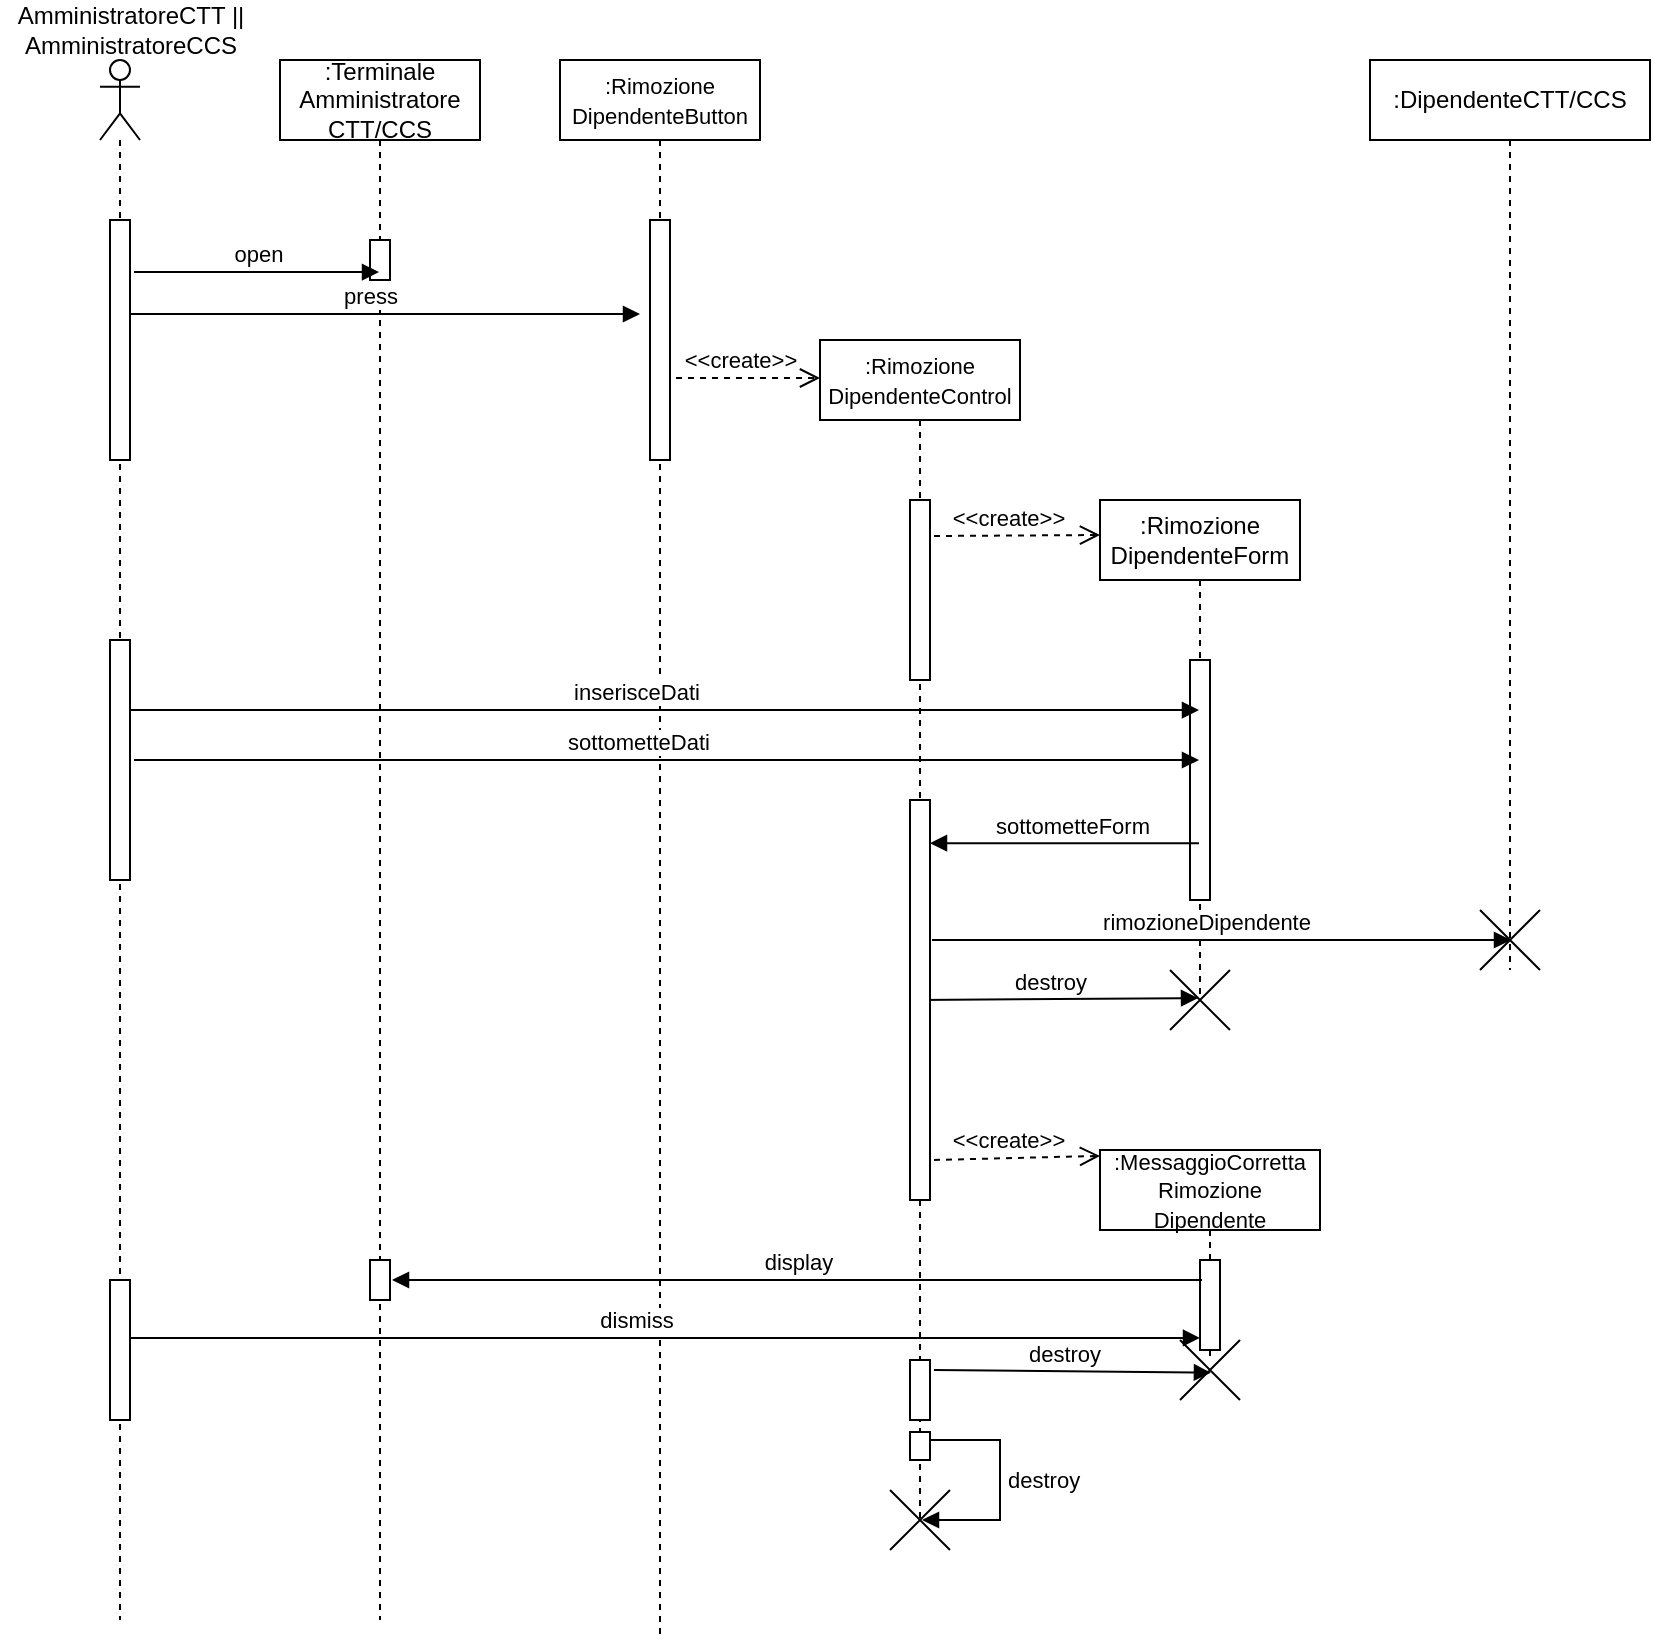 <mxfile version="14.5.1" type="device"><diagram id="sJUqhRaBS1b9MQnH5yRr" name="Pagina-1"><mxGraphModel dx="905" dy="705" grid="1" gridSize="10" guides="1" tooltips="1" connect="1" arrows="1" fold="1" page="1" pageScale="1" pageWidth="827" pageHeight="1169" math="0" shadow="0"><root><mxCell id="0"/><mxCell id="1" parent="0"/><mxCell id="_Pr2-94YAeeECWAVnED8-1" value="" style="shape=umlLifeline;participant=umlActor;perimeter=lifelinePerimeter;whiteSpace=wrap;html=1;container=1;collapsible=0;recursiveResize=0;verticalAlign=top;spacingTop=36;outlineConnect=0;size=40;" parent="1" vertex="1"><mxGeometry x="50" y="40" width="20" height="780" as="geometry"/></mxCell><mxCell id="_Pr2-94YAeeECWAVnED8-5" value="" style="html=1;points=[];perimeter=orthogonalPerimeter;" parent="_Pr2-94YAeeECWAVnED8-1" vertex="1"><mxGeometry x="5" y="80" width="10" height="120" as="geometry"/></mxCell><mxCell id="_Pr2-94YAeeECWAVnED8-15" value="" style="html=1;points=[];perimeter=orthogonalPerimeter;" parent="_Pr2-94YAeeECWAVnED8-1" vertex="1"><mxGeometry x="5" y="290" width="10" height="120" as="geometry"/></mxCell><mxCell id="_Pr2-94YAeeECWAVnED8-32" value="" style="html=1;points=[];perimeter=orthogonalPerimeter;" parent="_Pr2-94YAeeECWAVnED8-1" vertex="1"><mxGeometry x="5" y="610" width="10" height="70" as="geometry"/></mxCell><mxCell id="RDHlE_FBvf6omQwoUzHK-8" value="destroy" style="edgeStyle=orthogonalEdgeStyle;html=1;align=left;spacingLeft=2;endArrow=block;rounded=0;" parent="1" edge="1"><mxGeometry relative="1" as="geometry"><mxPoint x="461" y="730" as="sourcePoint"/><Array as="points"><mxPoint x="500" y="730"/><mxPoint x="500" y="770"/><mxPoint x="470" y="770"/></Array><mxPoint x="461" y="770" as="targetPoint"/></mxGeometry></mxCell><mxCell id="_Pr2-94YAeeECWAVnED8-30" value="destroy" style="html=1;verticalAlign=bottom;endArrow=block;entryX=0.467;entryY=0.467;entryDx=0;entryDy=0;entryPerimeter=0;" parent="1" target="_Pr2-94YAeeECWAVnED8-31" edge="1"><mxGeometry x="-0.055" width="80" relative="1" as="geometry"><mxPoint x="459" y="510" as="sourcePoint"/><mxPoint x="593.5" y="510" as="targetPoint"/><mxPoint as="offset"/></mxGeometry></mxCell><mxCell id="_Pr2-94YAeeECWAVnED8-2" value=":Terminale Amministratore CTT/CCS" style="shape=umlLifeline;perimeter=lifelinePerimeter;whiteSpace=wrap;html=1;container=1;collapsible=0;recursiveResize=0;outlineConnect=0;size=40;" parent="1" vertex="1"><mxGeometry x="140" y="40" width="100" height="780" as="geometry"/></mxCell><mxCell id="RDHlE_FBvf6omQwoUzHK-3" value="" style="html=1;points=[];perimeter=orthogonalPerimeter;" parent="_Pr2-94YAeeECWAVnED8-2" vertex="1"><mxGeometry x="45" y="90" width="10" height="20" as="geometry"/></mxCell><mxCell id="RDHlE_FBvf6omQwoUzHK-4" value="" style="html=1;points=[];perimeter=orthogonalPerimeter;" parent="_Pr2-94YAeeECWAVnED8-2" vertex="1"><mxGeometry x="45" y="600" width="10" height="20" as="geometry"/></mxCell><mxCell id="_Pr2-94YAeeECWAVnED8-4" value="open" style="html=1;verticalAlign=bottom;endArrow=block;exitX=1.2;exitY=0.217;exitDx=0;exitDy=0;exitPerimeter=0;" parent="1" source="_Pr2-94YAeeECWAVnED8-5" target="_Pr2-94YAeeECWAVnED8-2" edge="1"><mxGeometry width="80" relative="1" as="geometry"><mxPoint x="370" y="410" as="sourcePoint"/><mxPoint x="450" y="410" as="targetPoint"/></mxGeometry></mxCell><mxCell id="_Pr2-94YAeeECWAVnED8-6" value="&lt;font style=&quot;font-size: 11px&quot;&gt;:Rimozione DipendenteButton&lt;/font&gt;" style="shape=umlLifeline;perimeter=lifelinePerimeter;whiteSpace=wrap;html=1;container=1;collapsible=0;recursiveResize=0;outlineConnect=0;size=40;" parent="1" vertex="1"><mxGeometry x="280" y="40" width="100" height="790" as="geometry"/></mxCell><mxCell id="_Pr2-94YAeeECWAVnED8-7" value="" style="html=1;points=[];perimeter=orthogonalPerimeter;" parent="_Pr2-94YAeeECWAVnED8-6" vertex="1"><mxGeometry x="45" y="80" width="10" height="120" as="geometry"/></mxCell><mxCell id="_Pr2-94YAeeECWAVnED8-8" value="press" style="html=1;verticalAlign=bottom;endArrow=block;exitX=1;exitY=0.392;exitDx=0;exitDy=0;exitPerimeter=0;" parent="1" source="_Pr2-94YAeeECWAVnED8-5" edge="1"><mxGeometry x="-0.055" width="80" relative="1" as="geometry"><mxPoint x="77" y="156.04" as="sourcePoint"/><mxPoint x="320" y="167" as="targetPoint"/><mxPoint as="offset"/></mxGeometry></mxCell><mxCell id="_Pr2-94YAeeECWAVnED8-9" value="&amp;lt;&amp;lt;create&amp;gt;&amp;gt;" style="html=1;verticalAlign=bottom;endArrow=open;dashed=1;endSize=8;exitX=1.3;exitY=0.658;exitDx=0;exitDy=0;exitPerimeter=0;" parent="1" source="_Pr2-94YAeeECWAVnED8-7" edge="1"><mxGeometry x="-0.111" relative="1" as="geometry"><mxPoint x="450" y="400" as="sourcePoint"/><mxPoint x="410" y="199" as="targetPoint"/><mxPoint as="offset"/></mxGeometry></mxCell><mxCell id="_Pr2-94YAeeECWAVnED8-10" value="&lt;font style=&quot;font-size: 11px&quot;&gt;:Rimozione &lt;/font&gt;&lt;font style=&quot;font-size: 11px&quot;&gt;DipendenteControl&lt;/font&gt;" style="shape=umlLifeline;perimeter=lifelinePerimeter;whiteSpace=wrap;html=1;container=1;collapsible=0;recursiveResize=0;outlineConnect=0;size=40;" parent="1" vertex="1"><mxGeometry x="410" y="180" width="100" height="590" as="geometry"/></mxCell><mxCell id="_Pr2-94YAeeECWAVnED8-11" value="" style="html=1;points=[];perimeter=orthogonalPerimeter;" parent="_Pr2-94YAeeECWAVnED8-10" vertex="1"><mxGeometry x="45" y="80" width="10" height="90" as="geometry"/></mxCell><mxCell id="_Pr2-94YAeeECWAVnED8-18" value="" style="html=1;points=[];perimeter=orthogonalPerimeter;" parent="_Pr2-94YAeeECWAVnED8-10" vertex="1"><mxGeometry x="45" y="230" width="10" height="200" as="geometry"/></mxCell><mxCell id="_Pr2-94YAeeECWAVnED8-35" value="" style="html=1;points=[];perimeter=orthogonalPerimeter;" parent="_Pr2-94YAeeECWAVnED8-10" vertex="1"><mxGeometry x="45" y="510" width="10" height="30" as="geometry"/></mxCell><mxCell id="RDHlE_FBvf6omQwoUzHK-9" value="" style="shape=umlDestroy;whiteSpace=wrap;html=1;strokeWidth=1;" parent="_Pr2-94YAeeECWAVnED8-10" vertex="1"><mxGeometry x="35" y="575" width="30" height="30" as="geometry"/></mxCell><mxCell id="RDHlE_FBvf6omQwoUzHK-7" value="" style="html=1;points=[];perimeter=orthogonalPerimeter;" parent="_Pr2-94YAeeECWAVnED8-10" vertex="1"><mxGeometry x="45" y="546" width="10" height="14" as="geometry"/></mxCell><mxCell id="_Pr2-94YAeeECWAVnED8-12" value=":Rimozione DipendenteForm" style="shape=umlLifeline;perimeter=lifelinePerimeter;whiteSpace=wrap;html=1;container=1;collapsible=0;recursiveResize=0;outlineConnect=0;size=40;" parent="1" vertex="1"><mxGeometry x="550" y="260" width="100" height="250" as="geometry"/></mxCell><mxCell id="_Pr2-94YAeeECWAVnED8-13" value="" style="html=1;points=[];perimeter=orthogonalPerimeter;" parent="_Pr2-94YAeeECWAVnED8-12" vertex="1"><mxGeometry x="45" y="80" width="10" height="120" as="geometry"/></mxCell><mxCell id="_Pr2-94YAeeECWAVnED8-14" value="&amp;lt;&amp;lt;create&amp;gt;&amp;gt;" style="html=1;verticalAlign=bottom;endArrow=open;dashed=1;endSize=8;entryX=0;entryY=0.07;entryDx=0;entryDy=0;entryPerimeter=0;" parent="1" target="_Pr2-94YAeeECWAVnED8-12" edge="1"><mxGeometry x="-0.111" relative="1" as="geometry"><mxPoint x="467" y="278" as="sourcePoint"/><mxPoint x="420" y="209" as="targetPoint"/><mxPoint as="offset"/></mxGeometry></mxCell><mxCell id="_Pr2-94YAeeECWAVnED8-16" value="inserisceDati" style="html=1;verticalAlign=bottom;endArrow=block;exitX=1;exitY=0.292;exitDx=0;exitDy=0;exitPerimeter=0;" parent="1" source="_Pr2-94YAeeECWAVnED8-15" target="_Pr2-94YAeeECWAVnED8-12" edge="1"><mxGeometry x="-0.055" width="80" relative="1" as="geometry"><mxPoint x="75" y="177.04" as="sourcePoint"/><mxPoint x="330" y="177" as="targetPoint"/><mxPoint as="offset"/></mxGeometry></mxCell><mxCell id="_Pr2-94YAeeECWAVnED8-17" value="sottometteDati" style="html=1;verticalAlign=bottom;endArrow=block;exitX=1.2;exitY=0.5;exitDx=0;exitDy=0;exitPerimeter=0;" parent="1" source="_Pr2-94YAeeECWAVnED8-15" target="_Pr2-94YAeeECWAVnED8-12" edge="1"><mxGeometry x="-0.055" width="80" relative="1" as="geometry"><mxPoint x="75" y="375.04" as="sourcePoint"/><mxPoint x="609.5" y="375.04" as="targetPoint"/><mxPoint as="offset"/></mxGeometry></mxCell><mxCell id="_Pr2-94YAeeECWAVnED8-19" value="sottometteForm" style="html=1;verticalAlign=bottom;endArrow=block;entryX=1;entryY=0.108;entryDx=0;entryDy=0;entryPerimeter=0;" parent="1" source="_Pr2-94YAeeECWAVnED8-12" target="_Pr2-94YAeeECWAVnED8-18" edge="1"><mxGeometry x="-0.055" width="80" relative="1" as="geometry"><mxPoint x="510" y="690" as="sourcePoint"/><mxPoint x="609.5" y="400" as="targetPoint"/><mxPoint as="offset"/></mxGeometry></mxCell><mxCell id="_Pr2-94YAeeECWAVnED8-20" value=":DipendenteCTT/CCS" style="shape=umlLifeline;perimeter=lifelinePerimeter;whiteSpace=wrap;html=1;container=1;collapsible=0;recursiveResize=0;outlineConnect=0;size=40;" parent="1" vertex="1"><mxGeometry x="685" y="40" width="140" height="455" as="geometry"/></mxCell><mxCell id="RDHlE_FBvf6omQwoUzHK-1" value="" style="shape=umlDestroy;whiteSpace=wrap;html=1;strokeWidth=1;" parent="_Pr2-94YAeeECWAVnED8-20" vertex="1"><mxGeometry x="55" y="425" width="30" height="30" as="geometry"/></mxCell><mxCell id="_Pr2-94YAeeECWAVnED8-24" value="rimozioneDipendente" style="html=1;verticalAlign=bottom;endArrow=block;" parent="1" edge="1"><mxGeometry x="-0.055" width="80" relative="1" as="geometry"><mxPoint x="466" y="480" as="sourcePoint"/><mxPoint x="755.5" y="480" as="targetPoint"/><mxPoint as="offset"/></mxGeometry></mxCell><mxCell id="_Pr2-94YAeeECWAVnED8-26" value="&amp;lt;&amp;lt;create&amp;gt;&amp;gt;" style="html=1;verticalAlign=bottom;endArrow=open;dashed=1;endSize=8;exitX=1.2;exitY=0.9;exitDx=0;exitDy=0;exitPerimeter=0;entryX=0;entryY=0.028;entryDx=0;entryDy=0;entryPerimeter=0;" parent="1" source="_Pr2-94YAeeECWAVnED8-18" target="_Pr2-94YAeeECWAVnED8-28" edge="1"><mxGeometry x="-0.111" relative="1" as="geometry"><mxPoint x="530" y="765" as="sourcePoint"/><mxPoint x="540" y="715" as="targetPoint"/><mxPoint as="offset"/></mxGeometry></mxCell><mxCell id="_Pr2-94YAeeECWAVnED8-28" value="&lt;font style=&quot;font-size: 11px&quot;&gt;:MessaggioCorretta Rimozione Dipendente&lt;/font&gt;" style="shape=umlLifeline;perimeter=lifelinePerimeter;whiteSpace=wrap;html=1;container=1;collapsible=0;recursiveResize=0;outlineConnect=0;" parent="1" vertex="1"><mxGeometry x="550" y="585" width="110" height="105" as="geometry"/></mxCell><mxCell id="_Pr2-94YAeeECWAVnED8-33" value="" style="html=1;points=[];perimeter=orthogonalPerimeter;" parent="_Pr2-94YAeeECWAVnED8-28" vertex="1"><mxGeometry x="50" y="55" width="10" height="45" as="geometry"/></mxCell><mxCell id="_Pr2-94YAeeECWAVnED8-37" value="" style="shape=umlDestroy;whiteSpace=wrap;html=1;strokeWidth=1;" parent="_Pr2-94YAeeECWAVnED8-28" vertex="1"><mxGeometry x="40" y="95" width="30" height="30" as="geometry"/></mxCell><mxCell id="_Pr2-94YAeeECWAVnED8-31" value="" style="shape=umlDestroy;whiteSpace=wrap;html=1;strokeWidth=1;" parent="1" vertex="1"><mxGeometry x="585" y="495" width="30" height="30" as="geometry"/></mxCell><mxCell id="_Pr2-94YAeeECWAVnED8-34" value="dismiss" style="html=1;verticalAlign=bottom;endArrow=block;exitX=1;exitY=0.408;exitDx=0;exitDy=0;exitPerimeter=0;" parent="1" edge="1"><mxGeometry x="-0.055" width="80" relative="1" as="geometry"><mxPoint x="65" y="678.96" as="sourcePoint"/><mxPoint x="600" y="678.96" as="targetPoint"/><mxPoint as="offset"/></mxGeometry></mxCell><mxCell id="_Pr2-94YAeeECWAVnED8-36" value="destroy" style="html=1;verticalAlign=bottom;endArrow=block;entryX=0.516;entryY=0.544;entryDx=0;entryDy=0;entryPerimeter=0;" parent="1" target="_Pr2-94YAeeECWAVnED8-37" edge="1"><mxGeometry x="-0.055" width="80" relative="1" as="geometry"><mxPoint x="467" y="695" as="sourcePoint"/><mxPoint x="600" y="695" as="targetPoint"/><mxPoint as="offset"/></mxGeometry></mxCell><mxCell id="RDHlE_FBvf6omQwoUzHK-2" value="display" style="html=1;verticalAlign=bottom;endArrow=block;entryX=0.5;entryY=0.5;entryDx=0;entryDy=0;entryPerimeter=0;" parent="1" edge="1"><mxGeometry width="80" relative="1" as="geometry"><mxPoint x="601" y="650" as="sourcePoint"/><mxPoint x="196" y="650" as="targetPoint"/></mxGeometry></mxCell><mxCell id="JGT1o1EB4cUMKCgNRT0s-1" value="AmministratoreCTT ||&lt;br&gt;AmministratoreCCS" style="text;html=1;align=center;verticalAlign=middle;resizable=0;points=[];autosize=1;" vertex="1" parent="1"><mxGeometry y="10" width="130" height="30" as="geometry"/></mxCell></root></mxGraphModel></diagram></mxfile>